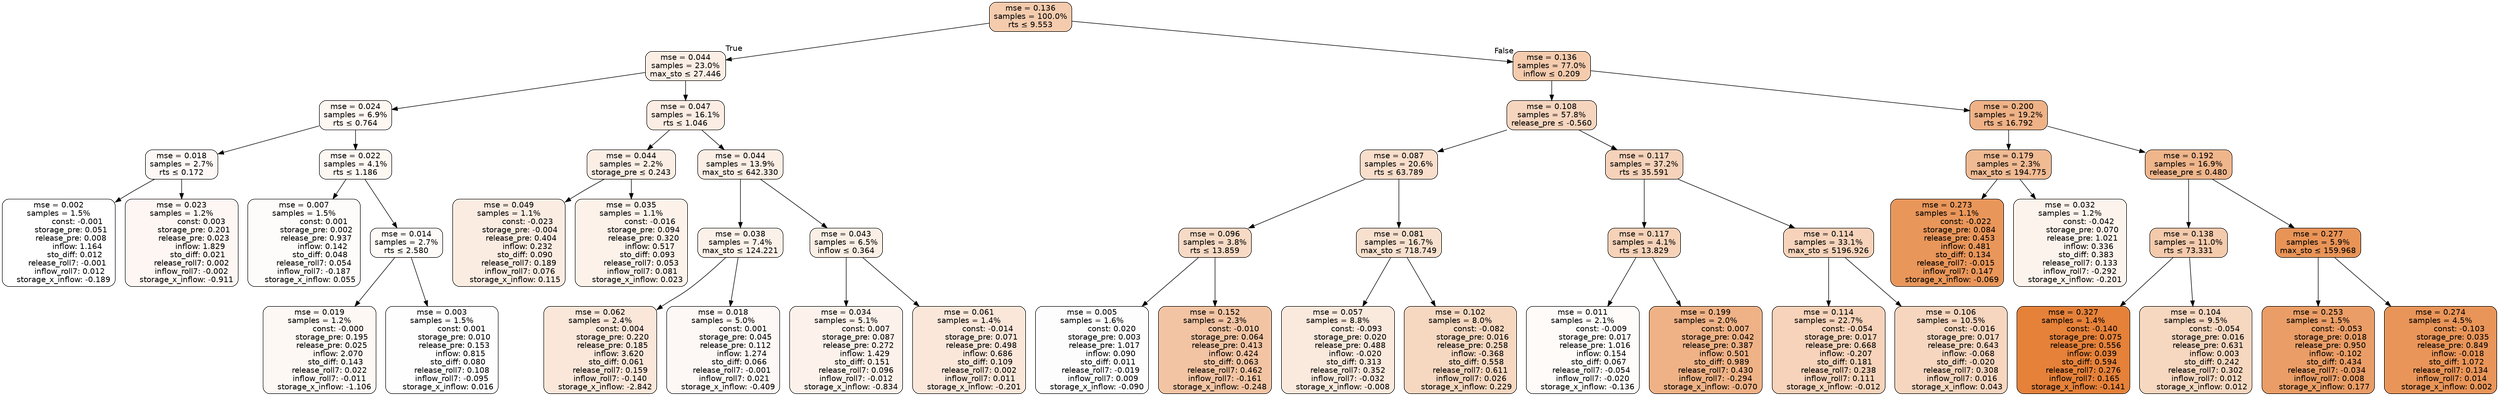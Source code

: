 digraph tree {
bgcolor="transparent"
node [shape=rectangle, style="filled, rounded", color="black", fontname=helvetica] ;
edge [fontname=helvetica] ;
	"0" [label="mse = 0.136
samples = 100.0%
rts &le; 9.553", fillcolor="#f4cbad"]
	"1" [label="mse = 0.044
samples = 23.0%
max_sto &le; 27.446", fillcolor="#fbeee5"]
	"2" [label="mse = 0.024
samples = 6.9%
rts &le; 0.764", fillcolor="#fdf6f1"]
	"3" [label="mse = 0.018
samples = 2.7%
rts &le; 0.172", fillcolor="#fdf8f5"]
	"4" [label="mse = 0.002
samples = 1.5%
               const: -0.001
          storage_pre: 0.051
          release_pre: 0.008
               inflow: 1.164
             sto_diff: 0.012
       release_roll7: -0.001
         inflow_roll7: 0.012
    storage_x_inflow: -0.189", fillcolor="#ffffff"]
	"5" [label="mse = 0.023
samples = 1.2%
                const: 0.003
          storage_pre: 0.201
          release_pre: 0.023
               inflow: 1.829
             sto_diff: 0.021
        release_roll7: 0.002
        inflow_roll7: -0.002
    storage_x_inflow: -0.911", fillcolor="#fdf6f2"]
	"6" [label="mse = 0.022
samples = 4.1%
rts &le; 1.186", fillcolor="#fdf7f2"]
	"7" [label="mse = 0.007
samples = 1.5%
                const: 0.001
          storage_pre: 0.002
          release_pre: 0.937
               inflow: 0.142
             sto_diff: 0.048
        release_roll7: 0.054
        inflow_roll7: -0.187
     storage_x_inflow: 0.055", fillcolor="#fefcfb"]
	"8" [label="mse = 0.014
samples = 2.7%
rts &le; 2.580", fillcolor="#fefaf7"]
	"9" [label="mse = 0.019
samples = 1.2%
               const: -0.000
          storage_pre: 0.195
          release_pre: 0.025
               inflow: 2.070
             sto_diff: 0.143
        release_roll7: 0.022
        inflow_roll7: -0.011
    storage_x_inflow: -1.106", fillcolor="#fdf8f4"]
	"10" [label="mse = 0.003
samples = 1.5%
                const: 0.001
          storage_pre: 0.010
          release_pre: 0.153
               inflow: 0.815
             sto_diff: 0.080
        release_roll7: 0.108
        inflow_roll7: -0.095
     storage_x_inflow: 0.016", fillcolor="#fefefe"]
	"11" [label="mse = 0.047
samples = 16.1%
rts &le; 1.046", fillcolor="#fbede3"]
	"12" [label="mse = 0.044
samples = 2.2%
storage_pre &le; 0.243", fillcolor="#fbeee5"]
	"13" [label="mse = 0.049
samples = 1.1%
               const: -0.023
         storage_pre: -0.004
          release_pre: 0.404
               inflow: 0.232
             sto_diff: 0.090
        release_roll7: 0.189
         inflow_roll7: 0.076
     storage_x_inflow: 0.115", fillcolor="#fbece2"]
	"14" [label="mse = 0.035
samples = 1.1%
               const: -0.016
          storage_pre: 0.094
          release_pre: 0.320
               inflow: 0.517
             sto_diff: 0.093
        release_roll7: 0.053
         inflow_roll7: 0.081
     storage_x_inflow: 0.023", fillcolor="#fcf2ea"]
	"15" [label="mse = 0.044
samples = 13.9%
max_sto &le; 642.330", fillcolor="#fbeee5"]
	"16" [label="mse = 0.038
samples = 7.4%
max_sto &le; 124.221", fillcolor="#fcf1e9"]
	"17" [label="mse = 0.062
samples = 2.4%
                const: 0.004
          storage_pre: 0.220
          release_pre: 0.185
               inflow: 3.620
             sto_diff: 0.061
        release_roll7: 0.159
        inflow_roll7: -0.140
    storage_x_inflow: -2.842", fillcolor="#fae7da"]
	"18" [label="mse = 0.018
samples = 5.0%
                const: 0.001
          storage_pre: 0.045
          release_pre: 0.112
               inflow: 1.274
             sto_diff: 0.066
       release_roll7: -0.001
         inflow_roll7: 0.021
    storage_x_inflow: -0.409", fillcolor="#fdf8f5"]
	"19" [label="mse = 0.043
samples = 6.5%
inflow &le; 0.364", fillcolor="#fbefe5"]
	"20" [label="mse = 0.034
samples = 5.1%
                const: 0.007
          storage_pre: 0.087
          release_pre: 0.272
               inflow: 1.429
             sto_diff: 0.151
        release_roll7: 0.096
        inflow_roll7: -0.012
    storage_x_inflow: -0.834", fillcolor="#fcf2eb"]
	"21" [label="mse = 0.061
samples = 1.4%
               const: -0.014
          storage_pre: 0.071
          release_pre: 0.498
               inflow: 0.686
             sto_diff: 0.109
        release_roll7: 0.002
         inflow_roll7: 0.011
    storage_x_inflow: -0.201", fillcolor="#fae7da"]
	"22" [label="mse = 0.136
samples = 77.0%
inflow &le; 0.209", fillcolor="#f4cbad"]
	"23" [label="mse = 0.108
samples = 57.8%
release_pre &le; -0.560", fillcolor="#f6d5be"]
	"24" [label="mse = 0.087
samples = 20.6%
rts &le; 63.789", fillcolor="#f8decb"]
	"25" [label="mse = 0.096
samples = 3.8%
rts &le; 13.859", fillcolor="#f7dac5"]
	"26" [label="mse = 0.005
samples = 1.6%
                const: 0.020
          storage_pre: 0.003
          release_pre: 1.017
               inflow: 0.090
             sto_diff: 0.011
       release_roll7: -0.019
         inflow_roll7: 0.009
    storage_x_inflow: -0.090", fillcolor="#fefdfd"]
	"27" [label="mse = 0.152
samples = 2.3%
               const: -0.010
          storage_pre: 0.064
          release_pre: 0.413
               inflow: 0.424
             sto_diff: 0.063
        release_roll7: 0.462
        inflow_roll7: -0.161
    storage_x_inflow: -0.248", fillcolor="#f2c4a3"]
	"28" [label="mse = 0.081
samples = 16.7%
max_sto &le; 718.749", fillcolor="#f8e0ce"]
	"29" [label="mse = 0.057
samples = 8.8%
               const: -0.093
          storage_pre: 0.020
          release_pre: 0.488
              inflow: -0.020
             sto_diff: 0.313
        release_roll7: 0.352
        inflow_roll7: -0.032
    storage_x_inflow: -0.008", fillcolor="#fae9dd"]
	"30" [label="mse = 0.102
samples = 8.0%
               const: -0.082
          storage_pre: 0.016
          release_pre: 0.258
              inflow: -0.368
             sto_diff: 0.558
        release_roll7: 0.611
         inflow_roll7: 0.026
     storage_x_inflow: 0.229", fillcolor="#f6d8c1"]
	"31" [label="mse = 0.117
samples = 37.2%
rts &le; 35.591", fillcolor="#f5d2b9"]
	"32" [label="mse = 0.117
samples = 4.1%
rts &le; 13.829", fillcolor="#f5d2b8"]
	"33" [label="mse = 0.011
samples = 2.1%
               const: -0.009
          storage_pre: 0.017
          release_pre: 1.016
               inflow: 0.154
             sto_diff: 0.067
       release_roll7: -0.054
        inflow_roll7: -0.020
    storage_x_inflow: -0.136", fillcolor="#fefbf9"]
	"34" [label="mse = 0.199
samples = 2.0%
                const: 0.007
          storage_pre: 0.042
          release_pre: 0.387
               inflow: 0.501
             sto_diff: 0.989
        release_roll7: 0.430
        inflow_roll7: -0.294
    storage_x_inflow: -0.070", fillcolor="#efb286"]
	"35" [label="mse = 0.114
samples = 33.1%
max_sto &le; 5196.926", fillcolor="#f6d3ba"]
	"36" [label="mse = 0.114
samples = 22.7%
               const: -0.054
          storage_pre: 0.017
          release_pre: 0.668
              inflow: -0.207
             sto_diff: 0.181
        release_roll7: 0.238
         inflow_roll7: 0.111
    storage_x_inflow: -0.012", fillcolor="#f6d3ba"]
	"37" [label="mse = 0.106
samples = 10.5%
               const: -0.016
          storage_pre: 0.017
          release_pre: 0.643
              inflow: -0.068
            sto_diff: -0.020
        release_roll7: 0.308
         inflow_roll7: 0.016
     storage_x_inflow: 0.043", fillcolor="#f6d6bf"]
	"38" [label="mse = 0.200
samples = 19.2%
rts &le; 16.792", fillcolor="#efb286"]
	"39" [label="mse = 0.179
samples = 2.3%
max_sto &le; 194.775", fillcolor="#f0ba93"]
	"40" [label="mse = 0.273
samples = 1.1%
               const: -0.022
          storage_pre: 0.084
          release_pre: 0.453
               inflow: 0.481
             sto_diff: 0.134
       release_roll7: -0.015
         inflow_roll7: 0.147
    storage_x_inflow: -0.069", fillcolor="#e9965a"]
	"41" [label="mse = 0.032
samples = 1.2%
               const: -0.042
          storage_pre: 0.070
          release_pre: 1.021
               inflow: 0.336
             sto_diff: 0.383
        release_roll7: 0.133
        inflow_roll7: -0.292
    storage_x_inflow: -0.201", fillcolor="#fcf3ec"]
	"42" [label="mse = 0.192
samples = 16.9%
release_pre &le; 0.480", fillcolor="#efb58b"]
	"43" [label="mse = 0.138
samples = 11.0%
rts &le; 73.331", fillcolor="#f4caac"]
	"44" [label="mse = 0.327
samples = 1.4%
               const: -0.140
          storage_pre: 0.075
          release_pre: 0.556
               inflow: 0.039
             sto_diff: 0.594
        release_roll7: 0.276
         inflow_roll7: 0.165
    storage_x_inflow: -0.141", fillcolor="#e58139"]
	"45" [label="mse = 0.104
samples = 9.5%
               const: -0.054
          storage_pre: 0.016
          release_pre: 0.631
               inflow: 0.003
             sto_diff: 0.242
        release_roll7: 0.302
         inflow_roll7: 0.012
     storage_x_inflow: 0.012", fillcolor="#f6d7c0"]
	"46" [label="mse = 0.277
samples = 5.9%
max_sto &le; 159.968", fillcolor="#e99457"]
	"47" [label="mse = 0.253
samples = 1.5%
               const: -0.053
          storage_pre: 0.018
          release_pre: 0.950
              inflow: -0.102
             sto_diff: 0.434
       release_roll7: -0.034
         inflow_roll7: 0.008
     storage_x_inflow: 0.177", fillcolor="#ea9d66"]
	"48" [label="mse = 0.274
samples = 4.5%
               const: -0.103
          storage_pre: 0.035
          release_pre: 0.849
              inflow: -0.018
             sto_diff: 1.072
        release_roll7: 0.134
         inflow_roll7: 0.014
     storage_x_inflow: 0.002", fillcolor="#e99559"]

	"0" -> "1" [labeldistance=2.5, labelangle=45, headlabel="True"]
	"1" -> "2"
	"2" -> "3"
	"3" -> "4"
	"3" -> "5"
	"2" -> "6"
	"6" -> "7"
	"6" -> "8"
	"8" -> "9"
	"8" -> "10"
	"1" -> "11"
	"11" -> "12"
	"12" -> "13"
	"12" -> "14"
	"11" -> "15"
	"15" -> "16"
	"16" -> "17"
	"16" -> "18"
	"15" -> "19"
	"19" -> "20"
	"19" -> "21"
	"0" -> "22" [labeldistance=2.5, labelangle=-45, headlabel="False"]
	"22" -> "23"
	"23" -> "24"
	"24" -> "25"
	"25" -> "26"
	"25" -> "27"
	"24" -> "28"
	"28" -> "29"
	"28" -> "30"
	"23" -> "31"
	"31" -> "32"
	"32" -> "33"
	"32" -> "34"
	"31" -> "35"
	"35" -> "36"
	"35" -> "37"
	"22" -> "38"
	"38" -> "39"
	"39" -> "40"
	"39" -> "41"
	"38" -> "42"
	"42" -> "43"
	"43" -> "44"
	"43" -> "45"
	"42" -> "46"
	"46" -> "47"
	"46" -> "48"
}